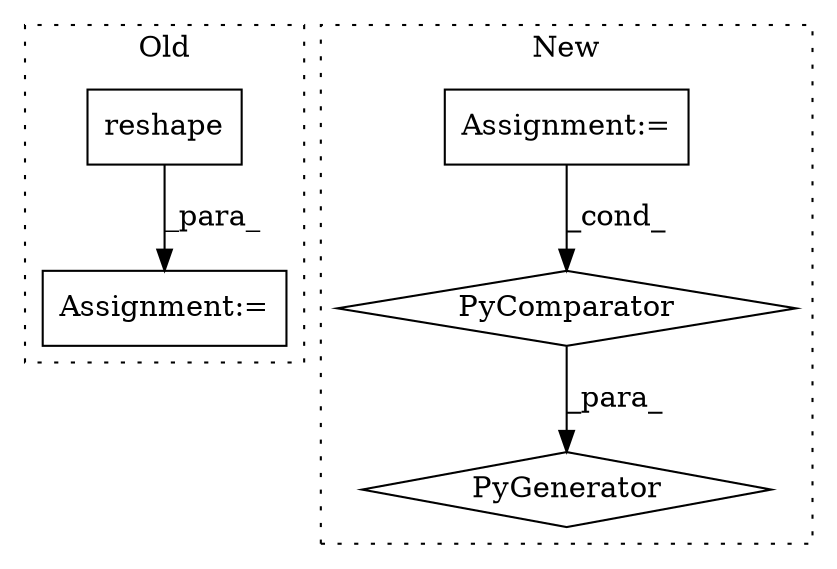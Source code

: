 digraph G {
subgraph cluster0 {
1 [label="reshape" a="32" s="2939,2951" l="8,1" shape="box"];
4 [label="Assignment:=" a="7" s="2906" l="1" shape="box"];
label = "Old";
style="dotted";
}
subgraph cluster1 {
2 [label="PyGenerator" a="107" s="3403" l="115" shape="diamond"];
3 [label="PyComparator" a="113" s="3485" l="27" shape="diamond"];
5 [label="Assignment:=" a="7" s="3315" l="1" shape="box"];
label = "New";
style="dotted";
}
1 -> 4 [label="_para_"];
3 -> 2 [label="_para_"];
5 -> 3 [label="_cond_"];
}